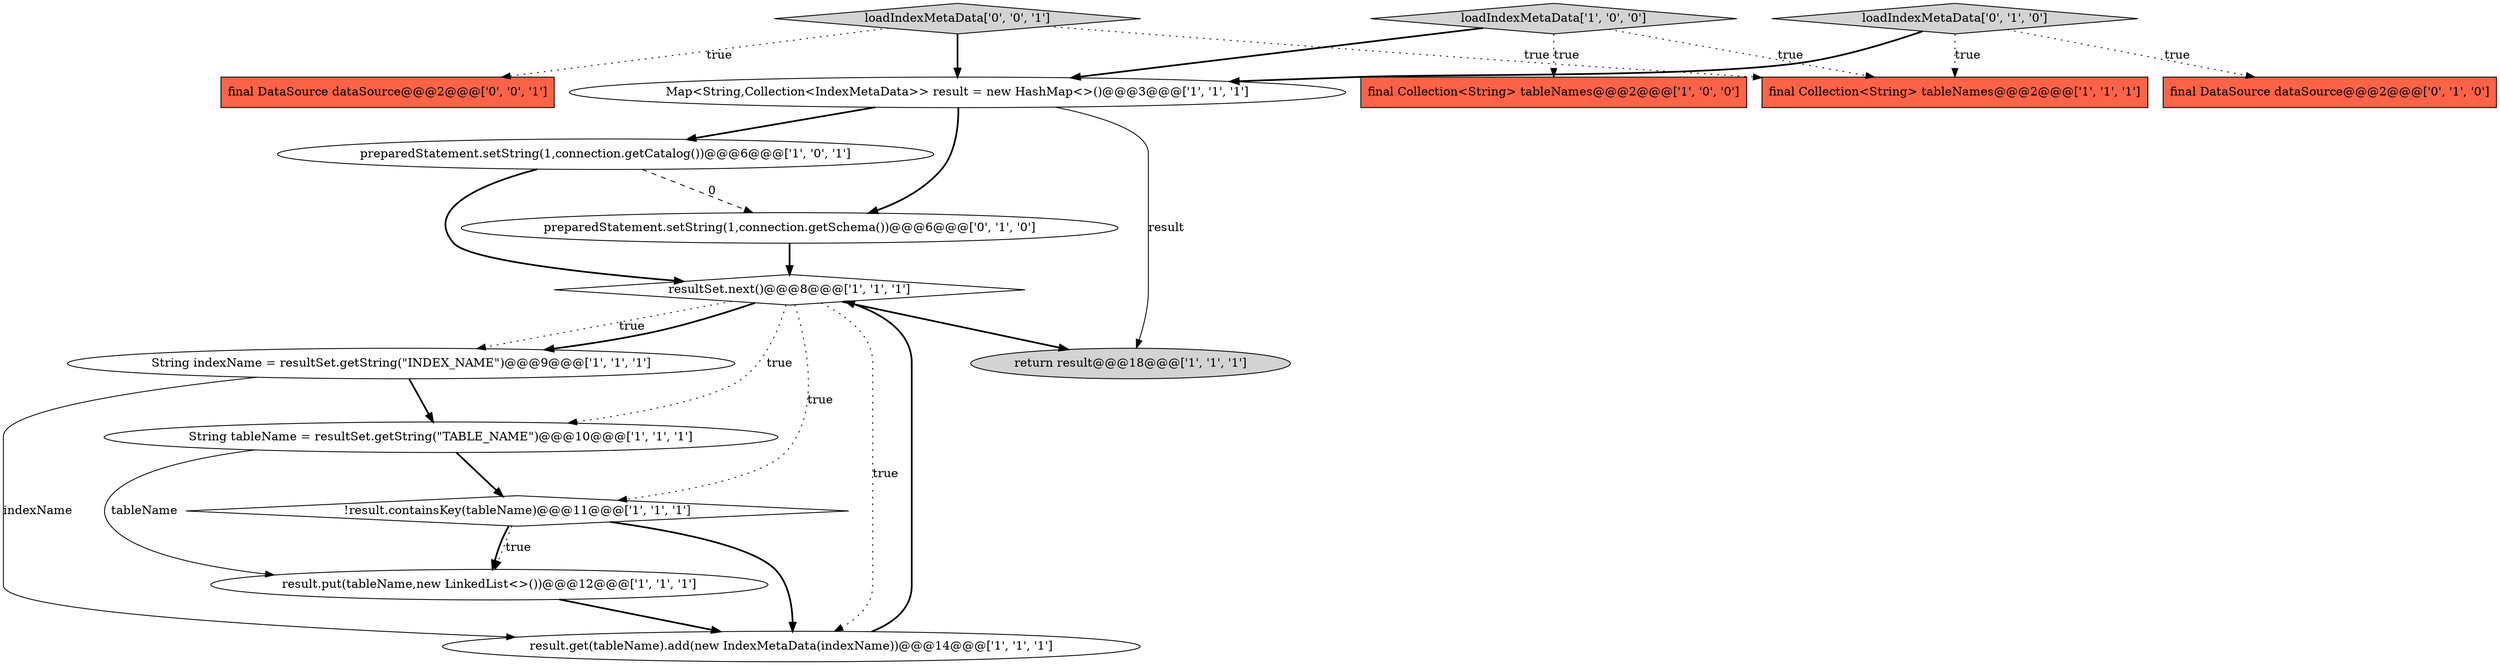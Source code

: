 digraph {
0 [style = filled, label = "Map<String,Collection<IndexMetaData>> result = new HashMap<>()@@@3@@@['1', '1', '1']", fillcolor = white, shape = ellipse image = "AAA0AAABBB1BBB"];
8 [style = filled, label = "final Collection<String> tableNames@@@2@@@['1', '0', '0']", fillcolor = tomato, shape = box image = "AAA0AAABBB1BBB"];
9 [style = filled, label = "preparedStatement.setString(1,connection.getCatalog())@@@6@@@['1', '0', '1']", fillcolor = white, shape = ellipse image = "AAA0AAABBB1BBB"];
11 [style = filled, label = "final Collection<String> tableNames@@@2@@@['1', '1', '1']", fillcolor = tomato, shape = box image = "AAA0AAABBB1BBB"];
10 [style = filled, label = "String tableName = resultSet.getString(\"TABLE_NAME\")@@@10@@@['1', '1', '1']", fillcolor = white, shape = ellipse image = "AAA0AAABBB1BBB"];
1 [style = filled, label = "result.get(tableName).add(new IndexMetaData(indexName))@@@14@@@['1', '1', '1']", fillcolor = white, shape = ellipse image = "AAA0AAABBB1BBB"];
16 [style = filled, label = "final DataSource dataSource@@@2@@@['0', '0', '1']", fillcolor = tomato, shape = box image = "AAA0AAABBB3BBB"];
14 [style = filled, label = "preparedStatement.setString(1,connection.getSchema())@@@6@@@['0', '1', '0']", fillcolor = white, shape = ellipse image = "AAA1AAABBB2BBB"];
3 [style = filled, label = "String indexName = resultSet.getString(\"INDEX_NAME\")@@@9@@@['1', '1', '1']", fillcolor = white, shape = ellipse image = "AAA0AAABBB1BBB"];
15 [style = filled, label = "loadIndexMetaData['0', '0', '1']", fillcolor = lightgray, shape = diamond image = "AAA0AAABBB3BBB"];
2 [style = filled, label = "resultSet.next()@@@8@@@['1', '1', '1']", fillcolor = white, shape = diamond image = "AAA0AAABBB1BBB"];
7 [style = filled, label = "loadIndexMetaData['1', '0', '0']", fillcolor = lightgray, shape = diamond image = "AAA0AAABBB1BBB"];
12 [style = filled, label = "final DataSource dataSource@@@2@@@['0', '1', '0']", fillcolor = tomato, shape = box image = "AAA0AAABBB2BBB"];
13 [style = filled, label = "loadIndexMetaData['0', '1', '0']", fillcolor = lightgray, shape = diamond image = "AAA0AAABBB2BBB"];
6 [style = filled, label = "result.put(tableName,new LinkedList<>())@@@12@@@['1', '1', '1']", fillcolor = white, shape = ellipse image = "AAA0AAABBB1BBB"];
5 [style = filled, label = "return result@@@18@@@['1', '1', '1']", fillcolor = lightgray, shape = ellipse image = "AAA0AAABBB1BBB"];
4 [style = filled, label = "!result.containsKey(tableName)@@@11@@@['1', '1', '1']", fillcolor = white, shape = diamond image = "AAA0AAABBB1BBB"];
3->10 [style = bold, label=""];
4->6 [style = bold, label=""];
2->3 [style = dotted, label="true"];
2->4 [style = dotted, label="true"];
13->0 [style = bold, label=""];
2->5 [style = bold, label=""];
7->8 [style = dotted, label="true"];
0->9 [style = bold, label=""];
9->2 [style = bold, label=""];
13->11 [style = dotted, label="true"];
15->11 [style = dotted, label="true"];
0->5 [style = solid, label="result"];
10->6 [style = solid, label="tableName"];
2->10 [style = dotted, label="true"];
4->1 [style = bold, label=""];
7->11 [style = dotted, label="true"];
2->3 [style = bold, label=""];
2->1 [style = dotted, label="true"];
15->0 [style = bold, label=""];
9->14 [style = dashed, label="0"];
10->4 [style = bold, label=""];
7->0 [style = bold, label=""];
14->2 [style = bold, label=""];
3->1 [style = solid, label="indexName"];
15->16 [style = dotted, label="true"];
0->14 [style = bold, label=""];
4->6 [style = dotted, label="true"];
13->12 [style = dotted, label="true"];
6->1 [style = bold, label=""];
1->2 [style = bold, label=""];
}
